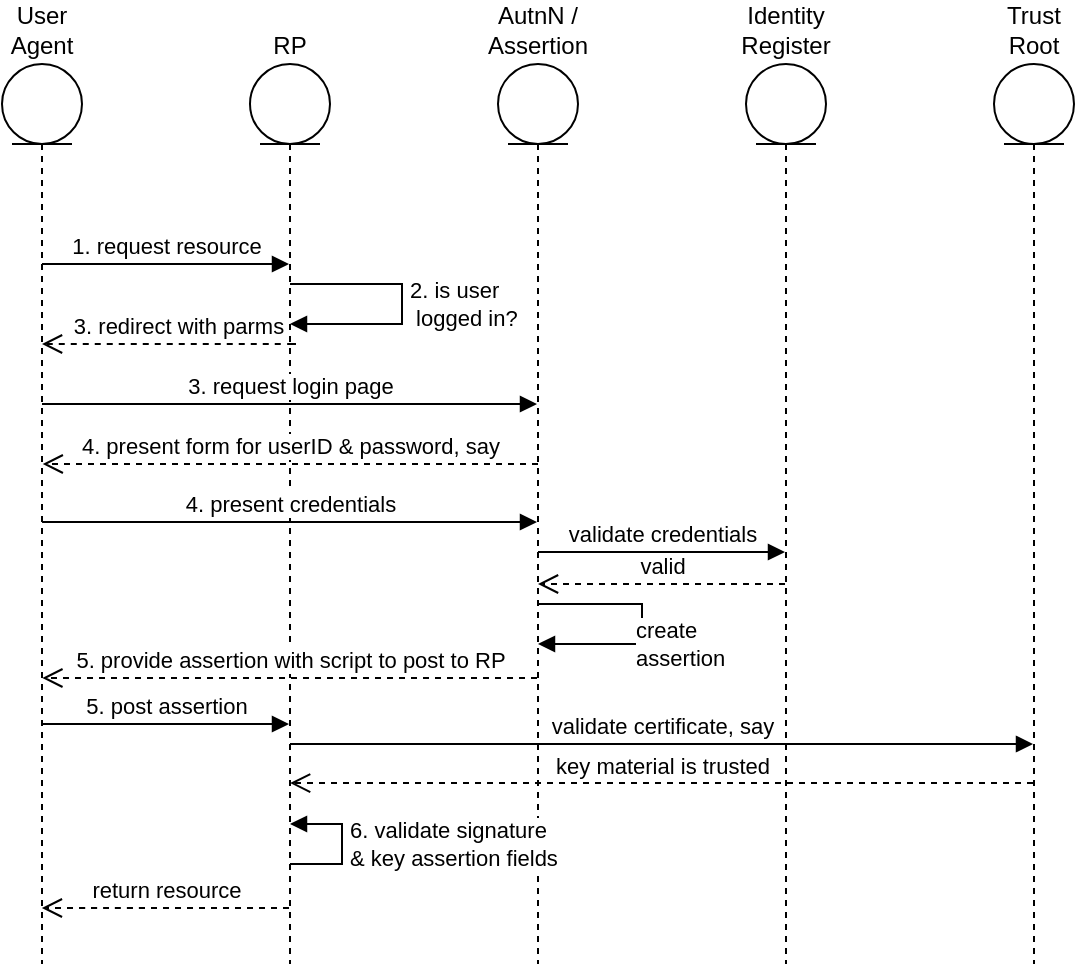 <mxfile version="14.6.13" type="device"><diagram id="csiS4OGFFohKvECECcdk" name="Page-1"><mxGraphModel dx="1137" dy="797" grid="1" gridSize="10" guides="1" tooltips="1" connect="1" arrows="1" fold="1" page="1" pageScale="1" pageWidth="1100" pageHeight="850" math="0" shadow="0"><root><mxCell id="0"/><mxCell id="1" parent="0"/><mxCell id="HSp5xC8OxQv8_ELsaIen-9" value="User Agent" style="shape=umlLifeline;participant=umlEntity;perimeter=lifelinePerimeter;whiteSpace=wrap;html=1;container=1;collapsible=0;recursiveResize=0;verticalAlign=bottom;spacingTop=36;outlineConnect=0;flipH=0;labelPosition=center;verticalLabelPosition=top;align=center;" vertex="1" parent="1"><mxGeometry x="140" y="90" width="40" height="450" as="geometry"/></mxCell><mxCell id="HSp5xC8OxQv8_ELsaIen-23" value="RP" style="shape=umlLifeline;participant=umlEntity;perimeter=lifelinePerimeter;whiteSpace=wrap;html=1;container=1;collapsible=0;recursiveResize=0;verticalAlign=bottom;spacingTop=36;outlineConnect=0;flipH=0;labelPosition=center;verticalLabelPosition=top;align=center;" vertex="1" parent="1"><mxGeometry x="264" y="90" width="40" height="450" as="geometry"/></mxCell><mxCell id="HSp5xC8OxQv8_ELsaIen-24" value="AutnN / Assertion" style="shape=umlLifeline;participant=umlEntity;perimeter=lifelinePerimeter;whiteSpace=wrap;html=1;container=1;collapsible=0;recursiveResize=0;verticalAlign=bottom;spacingTop=36;outlineConnect=0;flipH=0;labelPosition=center;verticalLabelPosition=top;align=center;" vertex="1" parent="1"><mxGeometry x="388" y="90" width="40" height="450" as="geometry"/></mxCell><mxCell id="HSp5xC8OxQv8_ELsaIen-26" value="1. request resource" style="html=1;verticalAlign=bottom;endArrow=block;" edge="1" parent="1" target="HSp5xC8OxQv8_ELsaIen-23"><mxGeometry width="80" relative="1" as="geometry"><mxPoint x="160" y="190" as="sourcePoint"/><mxPoint x="290" y="190" as="targetPoint"/></mxGeometry></mxCell><mxCell id="HSp5xC8OxQv8_ELsaIen-27" value="3. redirect with parms" style="html=1;verticalAlign=bottom;endArrow=open;dashed=1;endSize=8;" edge="1" parent="1" source="HSp5xC8OxQv8_ELsaIen-23" target="HSp5xC8OxQv8_ELsaIen-9"><mxGeometry relative="1" as="geometry"><mxPoint x="285" y="230" as="sourcePoint"/><mxPoint x="205" y="230" as="targetPoint"/><Array as="points"><mxPoint x="290" y="230"/></Array></mxGeometry></mxCell><mxCell id="HSp5xC8OxQv8_ELsaIen-28" value="3. request login page" style="html=1;verticalAlign=bottom;endArrow=block;" edge="1" parent="1" target="HSp5xC8OxQv8_ELsaIen-24"><mxGeometry width="80" relative="1" as="geometry"><mxPoint x="160" y="260" as="sourcePoint"/><mxPoint x="240" y="260" as="targetPoint"/></mxGeometry></mxCell><mxCell id="HSp5xC8OxQv8_ELsaIen-29" value="4. present form for userID &amp;amp; password, say" style="html=1;verticalAlign=bottom;endArrow=open;dashed=1;endSize=8;" edge="1" parent="1"><mxGeometry relative="1" as="geometry"><mxPoint x="408" y="290" as="sourcePoint"/><mxPoint x="160.366" y="290" as="targetPoint"/></mxGeometry></mxCell><mxCell id="HSp5xC8OxQv8_ELsaIen-30" value="4. present credentials" style="html=1;verticalAlign=bottom;endArrow=block;" edge="1" parent="1" target="HSp5xC8OxQv8_ELsaIen-24"><mxGeometry width="80" relative="1" as="geometry"><mxPoint x="160.024" y="319" as="sourcePoint"/><mxPoint x="449" y="319.05" as="targetPoint"/><Array as="points"><mxPoint x="370" y="319"/></Array></mxGeometry></mxCell><mxCell id="HSp5xC8OxQv8_ELsaIen-32" value="create&lt;br&gt;assertion" style="edgeStyle=orthogonalEdgeStyle;html=1;align=left;spacingLeft=2;endArrow=block;rounded=0;" edge="1" target="HSp5xC8OxQv8_ELsaIen-24" parent="1" source="HSp5xC8OxQv8_ELsaIen-24"><mxGeometry x="0.284" relative="1" as="geometry"><mxPoint x="450" y="360" as="sourcePoint"/><Array as="points"><mxPoint x="460" y="360"/><mxPoint x="460" y="380"/></Array><mxPoint x="455" y="380" as="targetPoint"/><mxPoint as="offset"/></mxGeometry></mxCell><mxCell id="HSp5xC8OxQv8_ELsaIen-33" value="5. provide assertion with script to post to RP" style="html=1;verticalAlign=bottom;endArrow=open;dashed=1;endSize=8;" edge="1" parent="1" source="HSp5xC8OxQv8_ELsaIen-24"><mxGeometry relative="1" as="geometry"><mxPoint x="426.5" y="397" as="sourcePoint"/><mxPoint x="160.167" y="397" as="targetPoint"/></mxGeometry></mxCell><mxCell id="HSp5xC8OxQv8_ELsaIen-34" value="5. post assertion" style="html=1;verticalAlign=bottom;endArrow=block;" edge="1" parent="1" target="HSp5xC8OxQv8_ELsaIen-23"><mxGeometry width="80" relative="1" as="geometry"><mxPoint x="160" y="420" as="sourcePoint"/><mxPoint x="240" y="420" as="targetPoint"/></mxGeometry></mxCell><mxCell id="HSp5xC8OxQv8_ELsaIen-35" value="6. validate signature&amp;nbsp;&lt;br&gt;&amp;amp; key assertion fields" style="edgeStyle=orthogonalEdgeStyle;html=1;align=left;spacingLeft=2;endArrow=block;rounded=0;" edge="1" parent="1" source="HSp5xC8OxQv8_ELsaIen-23" target="HSp5xC8OxQv8_ELsaIen-23"><mxGeometry relative="1" as="geometry"><mxPoint x="310" y="440" as="sourcePoint"/><Array as="points"><mxPoint x="310" y="490"/><mxPoint x="310" y="470"/></Array><mxPoint x="315" y="460" as="targetPoint"/></mxGeometry></mxCell><mxCell id="HSp5xC8OxQv8_ELsaIen-36" value="return resource" style="html=1;verticalAlign=bottom;endArrow=open;dashed=1;endSize=8;" edge="1" parent="1"><mxGeometry relative="1" as="geometry"><mxPoint x="283.5" y="512" as="sourcePoint"/><mxPoint x="159.929" y="512" as="targetPoint"/><Array as="points"><mxPoint x="230" y="512"/><mxPoint x="200" y="512"/><mxPoint x="190" y="512"/></Array></mxGeometry></mxCell><mxCell id="HSp5xC8OxQv8_ELsaIen-38" value="2. is user&lt;br&gt;&amp;nbsp;logged in?&amp;nbsp;" style="edgeStyle=orthogonalEdgeStyle;html=1;align=left;spacingLeft=2;endArrow=block;rounded=0;" edge="1" parent="1" source="HSp5xC8OxQv8_ELsaIen-23" target="HSp5xC8OxQv8_ELsaIen-23"><mxGeometry relative="1" as="geometry"><mxPoint x="310" y="200" as="sourcePoint"/><Array as="points"><mxPoint x="340" y="200"/><mxPoint x="340" y="220"/></Array><mxPoint x="315" y="220" as="targetPoint"/></mxGeometry></mxCell><mxCell id="HSp5xC8OxQv8_ELsaIen-39" value="Identity Register" style="shape=umlLifeline;participant=umlEntity;perimeter=lifelinePerimeter;whiteSpace=wrap;html=1;container=1;collapsible=0;recursiveResize=0;verticalAlign=bottom;spacingTop=36;outlineConnect=0;flipH=0;labelPosition=center;verticalLabelPosition=top;align=center;" vertex="1" parent="1"><mxGeometry x="512" y="90" width="40" height="450" as="geometry"/></mxCell><mxCell id="HSp5xC8OxQv8_ELsaIen-40" value="&lt;span style=&quot;text-align: left&quot;&gt;validate credentials&lt;/span&gt;" style="html=1;verticalAlign=bottom;endArrow=block;" edge="1" parent="1" source="HSp5xC8OxQv8_ELsaIen-24" target="HSp5xC8OxQv8_ELsaIen-39"><mxGeometry width="80" relative="1" as="geometry"><mxPoint x="450.024" y="334" as="sourcePoint"/><mxPoint x="559.5" y="334" as="targetPoint"/><Array as="points"><mxPoint x="480" y="334"/></Array></mxGeometry></mxCell><mxCell id="HSp5xC8OxQv8_ELsaIen-41" value="valid" style="html=1;verticalAlign=bottom;endArrow=open;dashed=1;endSize=8;" edge="1" parent="1" source="HSp5xC8OxQv8_ELsaIen-39" target="HSp5xC8OxQv8_ELsaIen-24"><mxGeometry relative="1" as="geometry"><mxPoint x="560" y="350" as="sourcePoint"/><mxPoint x="480" y="350" as="targetPoint"/><Array as="points"><mxPoint x="490" y="350"/></Array></mxGeometry></mxCell><mxCell id="HSp5xC8OxQv8_ELsaIen-42" value="Trust Root" style="shape=umlLifeline;participant=umlEntity;perimeter=lifelinePerimeter;whiteSpace=wrap;html=1;container=1;collapsible=0;recursiveResize=0;verticalAlign=bottom;spacingTop=36;outlineConnect=0;flipH=0;labelPosition=center;verticalLabelPosition=top;align=center;" vertex="1" parent="1"><mxGeometry x="636" y="90" width="40" height="450" as="geometry"/></mxCell><mxCell id="HSp5xC8OxQv8_ELsaIen-46" value="validate certificate, say" style="html=1;verticalAlign=bottom;endArrow=block;" edge="1" parent="1" source="HSp5xC8OxQv8_ELsaIen-23" target="HSp5xC8OxQv8_ELsaIen-42"><mxGeometry width="80" relative="1" as="geometry"><mxPoint x="280" y="440" as="sourcePoint"/><mxPoint x="590" y="450" as="targetPoint"/><Array as="points"><mxPoint x="580" y="430"/></Array></mxGeometry></mxCell><mxCell id="HSp5xC8OxQv8_ELsaIen-47" value="key material is trusted" style="html=1;verticalAlign=bottom;endArrow=open;dashed=1;endSize=8;entryX=0.501;entryY=0.799;entryDx=0;entryDy=0;entryPerimeter=0;" edge="1" parent="1" source="HSp5xC8OxQv8_ELsaIen-42" target="HSp5xC8OxQv8_ELsaIen-23"><mxGeometry relative="1" as="geometry"><mxPoint x="500" y="450" as="sourcePoint"/><mxPoint x="420" y="450" as="targetPoint"/></mxGeometry></mxCell></root></mxGraphModel></diagram></mxfile>